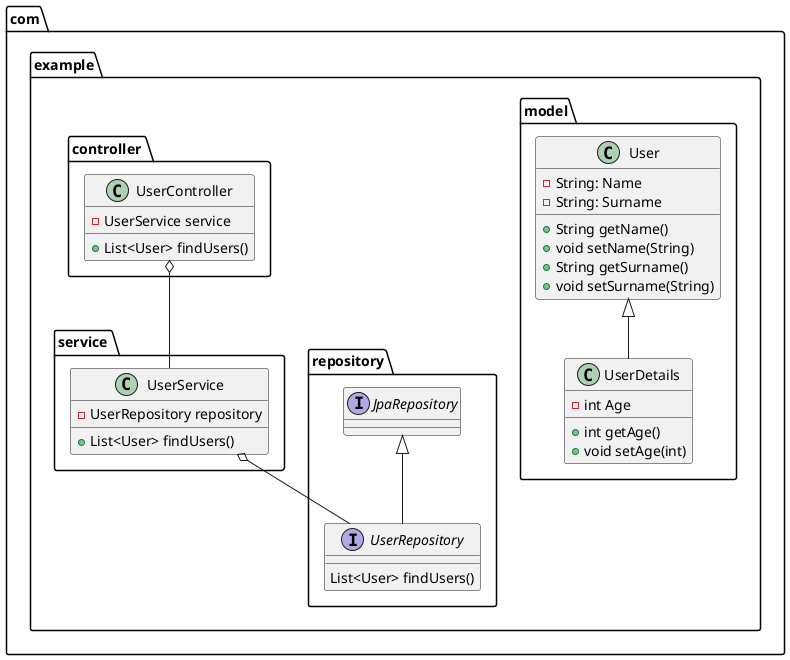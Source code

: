 @startuml class-user-diagram
package "com.example" {
     package "com.example.model" {
        class User {
            - String: Name
            - String: Surname
            + String getName()
            + void setName(String)
            + String getSurname()
            + void setSurname(String)
        }

        class UserDetails {
            - int Age
            + int getAge()
            + void setAge(int)
        }

        User <|-- UserDetails
     }

    package "com.example.repository"{
        interface JpaRepository
        interface UserRepository{
            List<User> findUsers()
        }

        JpaRepository <|--  UserRepository
    }

    package "com.example.service "{
        class UserService{
            - UserRepository repository
            + List<User> findUsers()
        }

         UserService o-- UserRepository
    }

    package "com.example.controller "{
        class UserController{
            -UserService service
            +List<User> findUsers()
        }

        UserController o-- UserService
    }
}
@enduml
